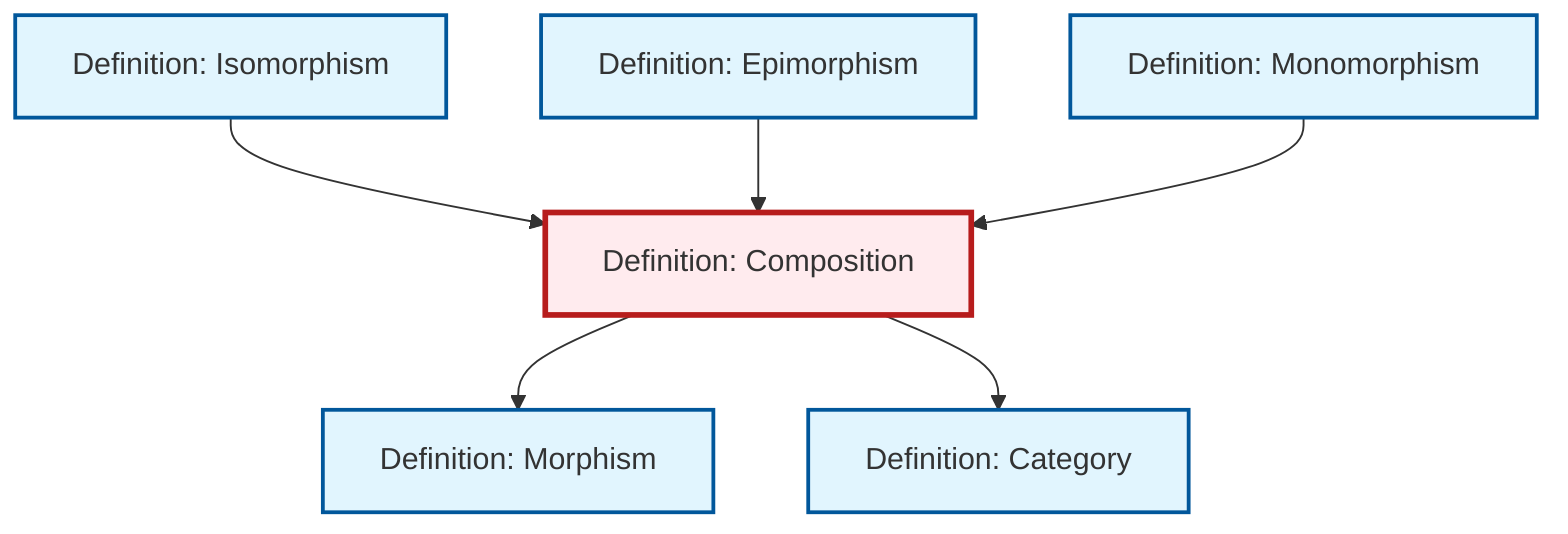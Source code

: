 graph TD
    classDef definition fill:#e1f5fe,stroke:#01579b,stroke-width:2px
    classDef theorem fill:#f3e5f5,stroke:#4a148c,stroke-width:2px
    classDef axiom fill:#fff3e0,stroke:#e65100,stroke-width:2px
    classDef example fill:#e8f5e9,stroke:#1b5e20,stroke-width:2px
    classDef current fill:#ffebee,stroke:#b71c1c,stroke-width:3px
    def-epimorphism["Definition: Epimorphism"]:::definition
    def-composition["Definition: Composition"]:::definition
    def-category["Definition: Category"]:::definition
    def-morphism["Definition: Morphism"]:::definition
    def-monomorphism["Definition: Monomorphism"]:::definition
    def-isomorphism["Definition: Isomorphism"]:::definition
    def-composition --> def-morphism
    def-isomorphism --> def-composition
    def-epimorphism --> def-composition
    def-composition --> def-category
    def-monomorphism --> def-composition
    class def-composition current